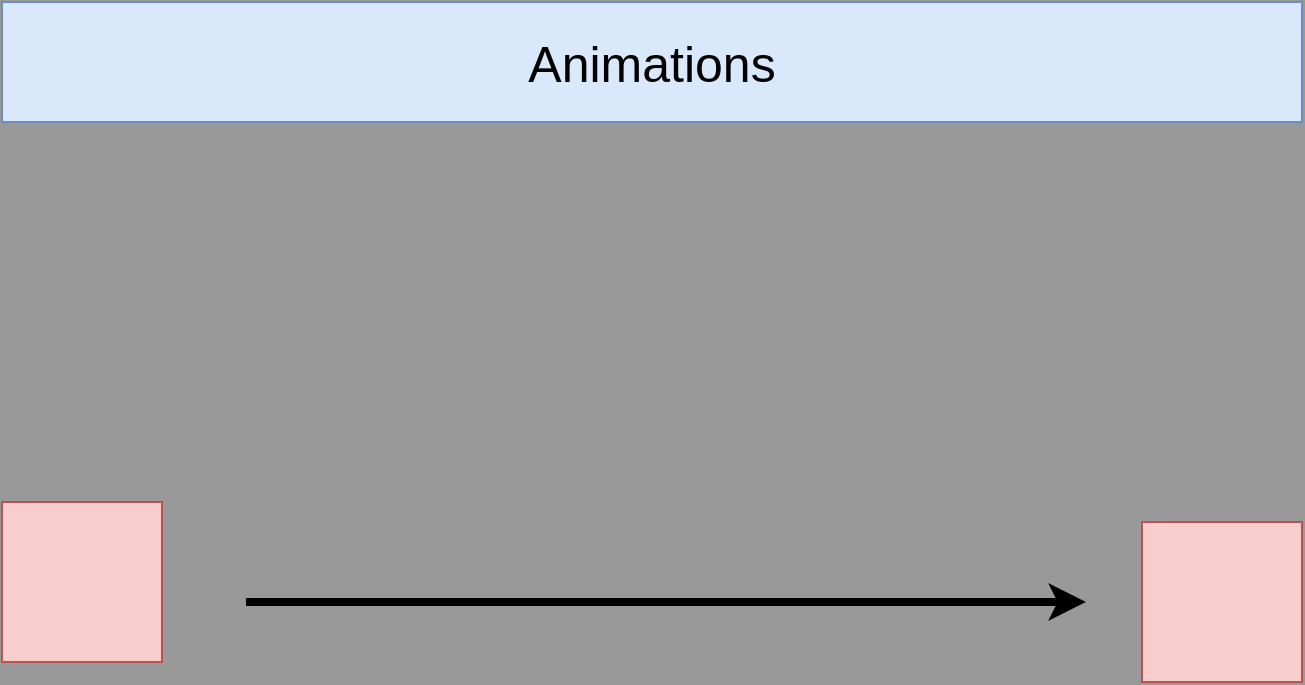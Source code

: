 <mxfile version="21.2.8" type="device">
  <diagram name="Page-1" id="2XWkQP5S-hDbL94sL5Vg">
    <mxGraphModel dx="2058" dy="1180" grid="1" gridSize="10" guides="1" tooltips="1" connect="1" arrows="1" fold="1" page="1" pageScale="1" pageWidth="3300" pageHeight="4681" background="#999999" math="0" shadow="0">
      <root>
        <mxCell id="0" />
        <mxCell id="1" parent="0" />
        <mxCell id="APLwThIm-aDqV8bCMrbt-1" value="Animations" style="rounded=0;whiteSpace=wrap;html=1;fontSize=25;fillColor=#dae8fc;strokeColor=#6c8ebf;" parent="1" vertex="1">
          <mxGeometry x="1298" y="140" width="650" height="60" as="geometry" />
        </mxCell>
        <mxCell id="gRgrTdZc8dC36sFJLmP3-1" value="" style="whiteSpace=wrap;html=1;aspect=fixed;fillColor=#f8cecc;strokeColor=#b85450;" vertex="1" parent="1">
          <mxGeometry x="1298" y="390" width="80" height="80" as="geometry" />
        </mxCell>
        <mxCell id="gRgrTdZc8dC36sFJLmP3-2" value="" style="whiteSpace=wrap;html=1;aspect=fixed;fillColor=#f8cecc;strokeColor=#b85450;" vertex="1" parent="1">
          <mxGeometry x="1868" y="400" width="80" height="80" as="geometry" />
        </mxCell>
        <mxCell id="gRgrTdZc8dC36sFJLmP3-3" value="" style="endArrow=classic;html=1;rounded=0;strokeWidth=4;" edge="1" parent="1">
          <mxGeometry width="50" height="50" relative="1" as="geometry">
            <mxPoint x="1420" y="440" as="sourcePoint" />
            <mxPoint x="1840" y="440" as="targetPoint" />
          </mxGeometry>
        </mxCell>
      </root>
    </mxGraphModel>
  </diagram>
</mxfile>
